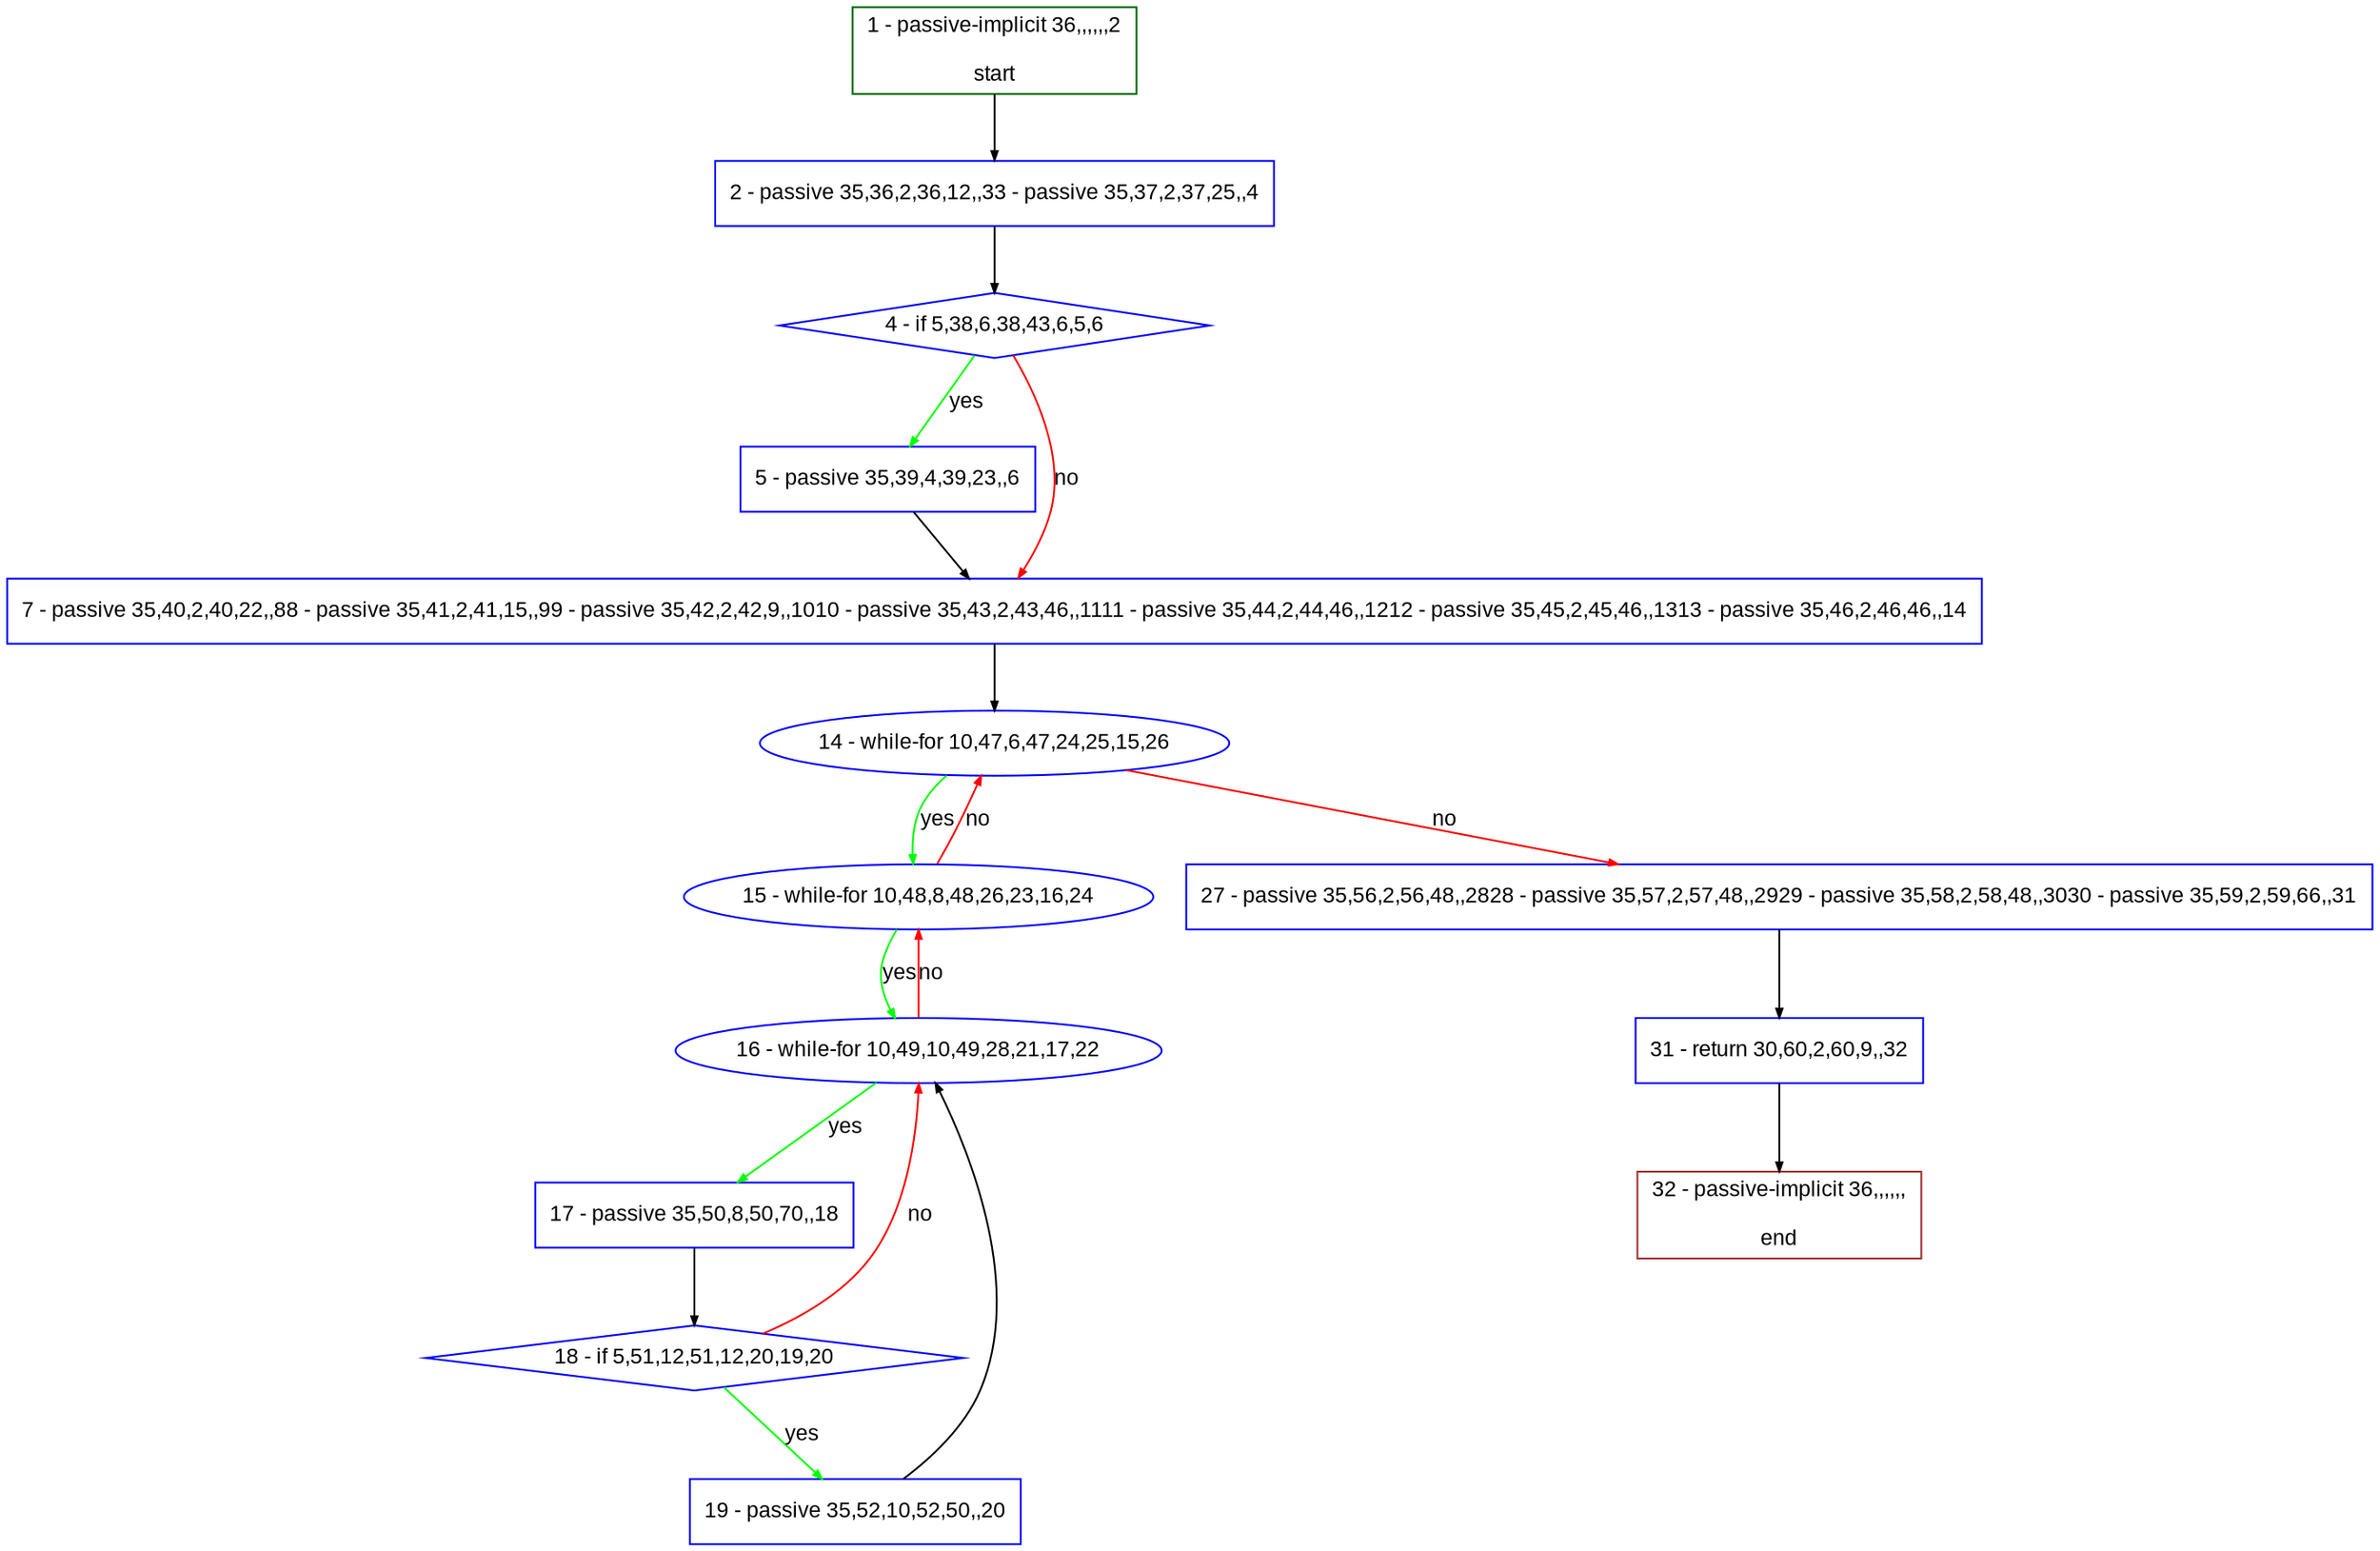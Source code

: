 digraph "" {
  graph [pack="true", label="", fontsize="12", packmode="clust", fontname="Arial", fillcolor="#FFFFCC", bgcolor="white", style="rounded,filled", compound="true"];
  node [node_initialized="no", label="", color="grey", fontsize="12", fillcolor="white", fontname="Arial", style="filled", shape="rectangle", compound="true", fixedsize="false"];
  edge [fontcolor="black", arrowhead="normal", arrowtail="none", arrowsize="0.5", ltail="", label="", color="black", fontsize="12", lhead="", fontname="Arial", dir="forward", compound="true"];
  __N1 [label="2 - passive 35,36,2,36,12,,33 - passive 35,37,2,37,25,,4", color="#0000ff", fillcolor="#ffffff", style="filled", shape="box"];
  __N2 [label="1 - passive-implicit 36,,,,,,2\n\nstart", color="#006400", fillcolor="#ffffff", style="filled", shape="box"];
  __N3 [label="4 - if 5,38,6,38,43,6,5,6", color="#0000ff", fillcolor="#ffffff", style="filled", shape="diamond"];
  __N4 [label="5 - passive 35,39,4,39,23,,6", color="#0000ff", fillcolor="#ffffff", style="filled", shape="box"];
  __N5 [label="7 - passive 35,40,2,40,22,,88 - passive 35,41,2,41,15,,99 - passive 35,42,2,42,9,,1010 - passive 35,43,2,43,46,,1111 - passive 35,44,2,44,46,,1212 - passive 35,45,2,45,46,,1313 - passive 35,46,2,46,46,,14", color="#0000ff", fillcolor="#ffffff", style="filled", shape="box"];
  __N6 [label="14 - while-for 10,47,6,47,24,25,15,26", color="#0000ff", fillcolor="#ffffff", style="filled", shape="oval"];
  __N7 [label="15 - while-for 10,48,8,48,26,23,16,24", color="#0000ff", fillcolor="#ffffff", style="filled", shape="oval"];
  __N8 [label="27 - passive 35,56,2,56,48,,2828 - passive 35,57,2,57,48,,2929 - passive 35,58,2,58,48,,3030 - passive 35,59,2,59,66,,31", color="#0000ff", fillcolor="#ffffff", style="filled", shape="box"];
  __N9 [label="16 - while-for 10,49,10,49,28,21,17,22", color="#0000ff", fillcolor="#ffffff", style="filled", shape="oval"];
  __N10 [label="17 - passive 35,50,8,50,70,,18", color="#0000ff", fillcolor="#ffffff", style="filled", shape="box"];
  __N11 [label="18 - if 5,51,12,51,12,20,19,20", color="#0000ff", fillcolor="#ffffff", style="filled", shape="diamond"];
  __N12 [label="19 - passive 35,52,10,52,50,,20", color="#0000ff", fillcolor="#ffffff", style="filled", shape="box"];
  __N13 [label="31 - return 30,60,2,60,9,,32", color="#0000ff", fillcolor="#ffffff", style="filled", shape="box"];
  __N14 [label="32 - passive-implicit 36,,,,,,\n\nend", color="#a52a2a", fillcolor="#ffffff", style="filled", shape="box"];
  __N2 -> __N1 [arrowhead="normal", arrowtail="none", color="#000000", label="", dir="forward"];
  __N1 -> __N3 [arrowhead="normal", arrowtail="none", color="#000000", label="", dir="forward"];
  __N3 -> __N4 [arrowhead="normal", arrowtail="none", color="#00ff00", label="yes", dir="forward"];
  __N3 -> __N5 [arrowhead="normal", arrowtail="none", color="#ff0000", label="no", dir="forward"];
  __N4 -> __N5 [arrowhead="normal", arrowtail="none", color="#000000", label="", dir="forward"];
  __N5 -> __N6 [arrowhead="normal", arrowtail="none", color="#000000", label="", dir="forward"];
  __N6 -> __N7 [arrowhead="normal", arrowtail="none", color="#00ff00", label="yes", dir="forward"];
  __N7 -> __N6 [arrowhead="normal", arrowtail="none", color="#ff0000", label="no", dir="forward"];
  __N6 -> __N8 [arrowhead="normal", arrowtail="none", color="#ff0000", label="no", dir="forward"];
  __N7 -> __N9 [arrowhead="normal", arrowtail="none", color="#00ff00", label="yes", dir="forward"];
  __N9 -> __N7 [arrowhead="normal", arrowtail="none", color="#ff0000", label="no", dir="forward"];
  __N9 -> __N10 [arrowhead="normal", arrowtail="none", color="#00ff00", label="yes", dir="forward"];
  __N10 -> __N11 [arrowhead="normal", arrowtail="none", color="#000000", label="", dir="forward"];
  __N11 -> __N9 [arrowhead="normal", arrowtail="none", color="#ff0000", label="no", dir="forward"];
  __N11 -> __N12 [arrowhead="normal", arrowtail="none", color="#00ff00", label="yes", dir="forward"];
  __N12 -> __N9 [arrowhead="normal", arrowtail="none", color="#000000", label="", dir="forward"];
  __N8 -> __N13 [arrowhead="normal", arrowtail="none", color="#000000", label="", dir="forward"];
  __N13 -> __N14 [arrowhead="normal", arrowtail="none", color="#000000", label="", dir="forward"];
}
